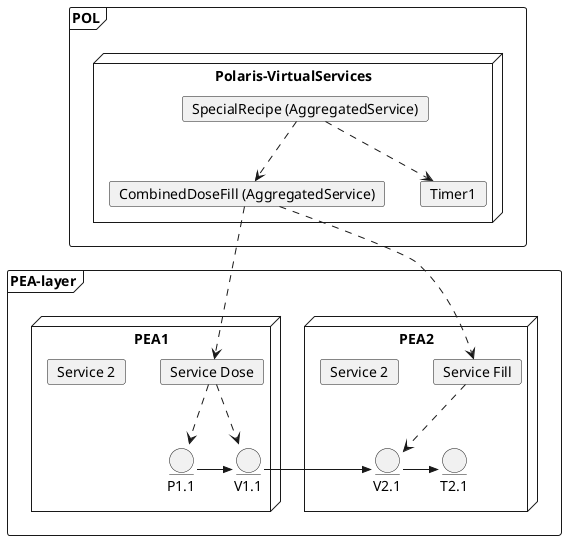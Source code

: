 @startuml
skinparam monochrome true

frame POL {
node Polaris-VirtualServices {
 card "CombinedDoseFill (AggregatedService)" as AggregatedService1
 card "SpecialRecipe (AggregatedService)" as AggregatedService2
 card Timer1
 }
}

AggregatedService2 ..> AggregatedService1
AggregatedService2 ..> Timer1

frame PEA-layer {

    node PEA2 {
      card "Service Fill" as PEA2S1
      card "Service 2" as PEA2S2
   entity V2.1
      entity "T2.1"
    }

    node PEA1 {
      card "Service Dose" as PEA1S1
      card "Service 2" as PEA1S2
      entity "P1.1"
      entity "V1.1"
    }

}

AggregatedService1 ..> PEA1S1
AggregatedService1 ..> PEA2S1

PEA1S1 ..> P1.1
PEA1S1 ..> V1.1

PEA2S1 ..> V2.1

P1.1 ->> V1.1
V1.1 ->> V2.1
V2.1 ->> T2.1

@enduml